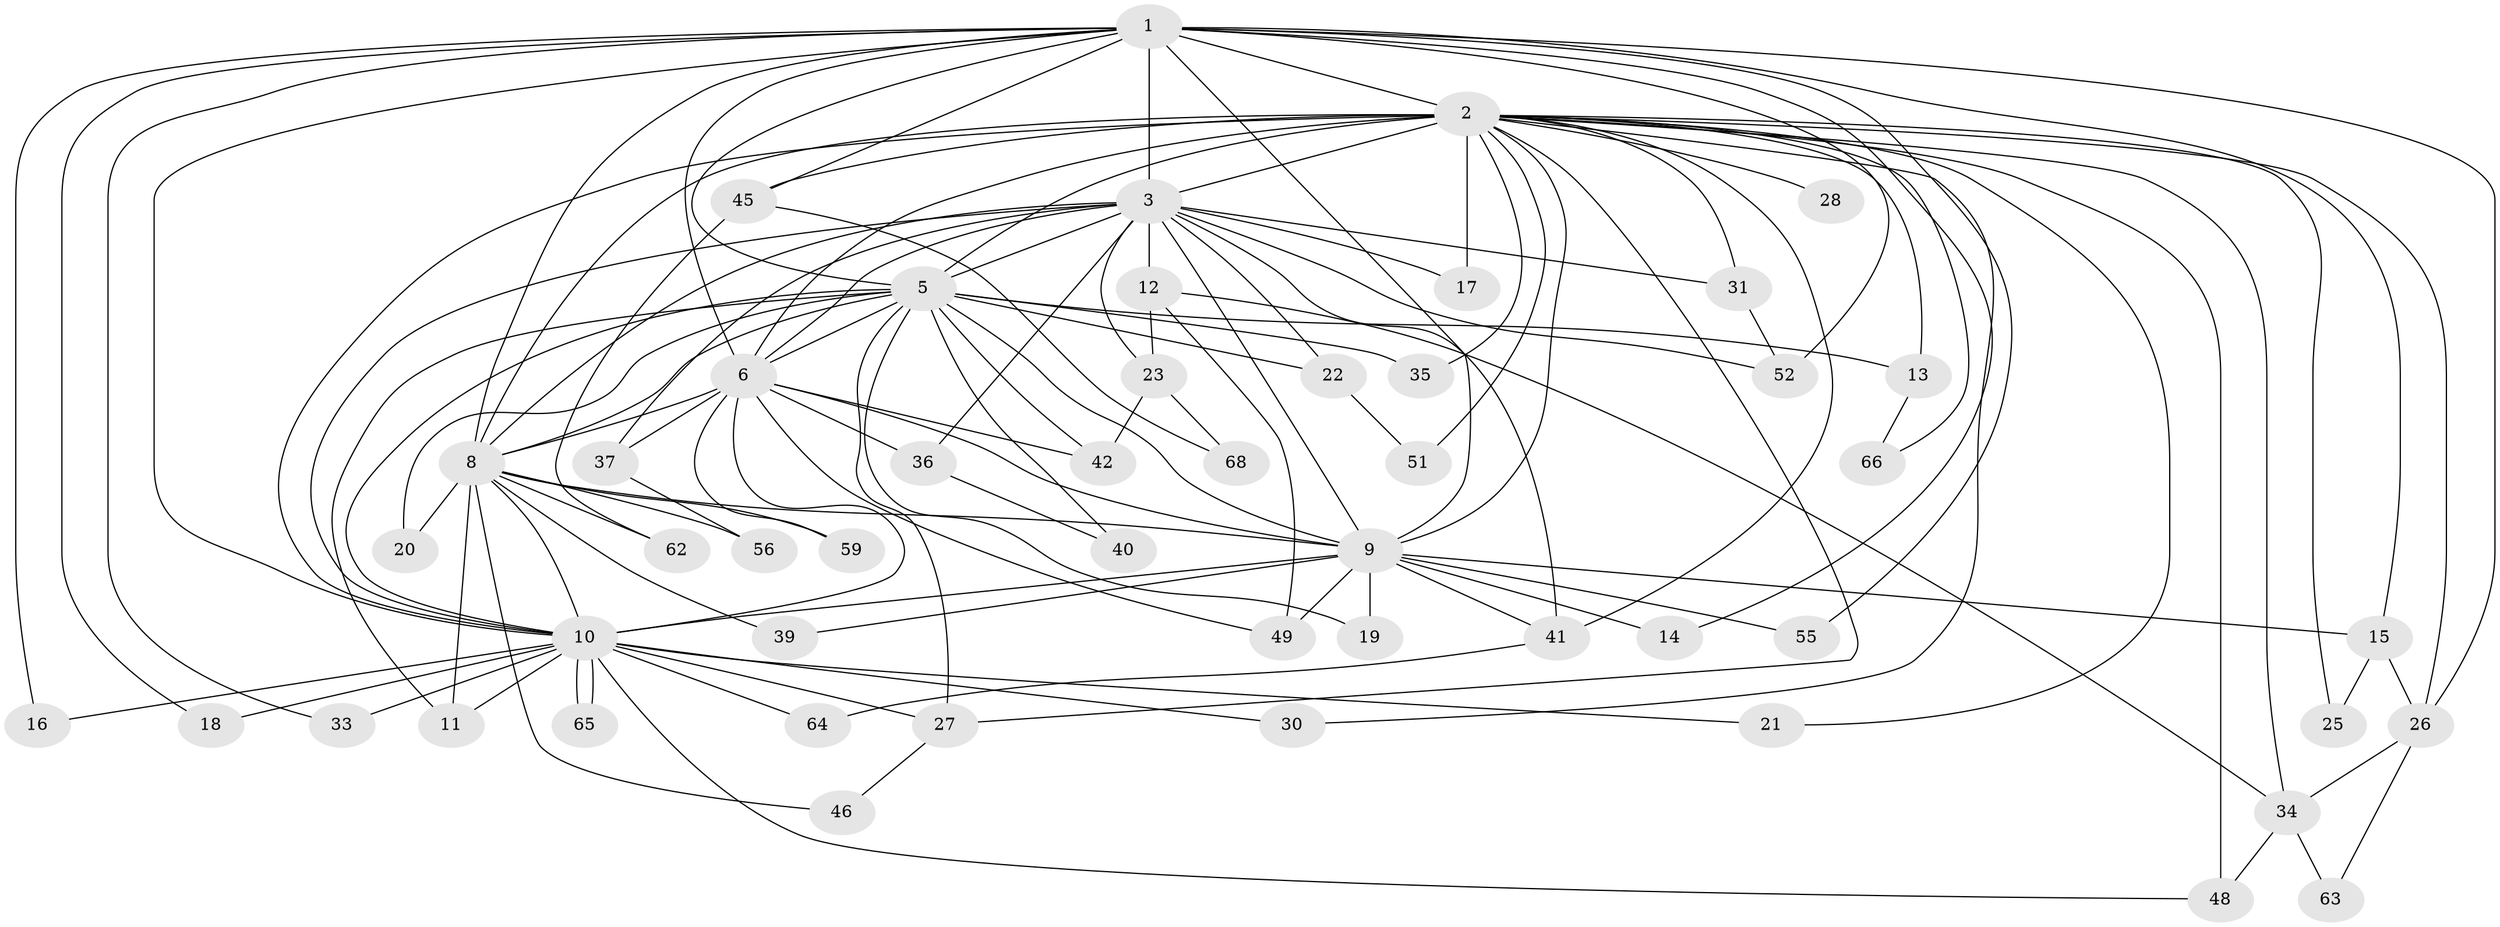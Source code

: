 // Generated by graph-tools (version 1.1) at 2025/23/03/03/25 07:23:42]
// undirected, 51 vertices, 121 edges
graph export_dot {
graph [start="1"]
  node [color=gray90,style=filled];
  1 [super="+24"];
  2 [super="+7"];
  3 [super="+4"];
  5 [super="+44"];
  6 [super="+61"];
  8 [super="+32"];
  9 [super="+67"];
  10 [super="+47"];
  11 [super="+57"];
  12;
  13 [super="+29"];
  14;
  15;
  16;
  17;
  18;
  19;
  20;
  21;
  22;
  23 [super="+58"];
  25 [super="+50"];
  26 [super="+53"];
  27 [super="+38"];
  28;
  30;
  31;
  33;
  34 [super="+60"];
  35;
  36;
  37;
  39;
  40;
  41 [super="+43"];
  42;
  45;
  46;
  48 [super="+54"];
  49;
  51;
  52 [super="+69"];
  55;
  56;
  59;
  62;
  63;
  64;
  65;
  66;
  68;
  1 -- 2 [weight=2];
  1 -- 3 [weight=2];
  1 -- 5;
  1 -- 6 [weight=2];
  1 -- 8;
  1 -- 9 [weight=2];
  1 -- 10;
  1 -- 14;
  1 -- 15;
  1 -- 16;
  1 -- 18;
  1 -- 26;
  1 -- 33;
  1 -- 45;
  1 -- 52;
  1 -- 55;
  2 -- 3 [weight=4];
  2 -- 5 [weight=2];
  2 -- 6 [weight=2];
  2 -- 8 [weight=3];
  2 -- 9 [weight=2];
  2 -- 10 [weight=3];
  2 -- 21;
  2 -- 25 [weight=2];
  2 -- 26;
  2 -- 27;
  2 -- 35;
  2 -- 66;
  2 -- 13;
  2 -- 17;
  2 -- 28;
  2 -- 30;
  2 -- 31;
  2 -- 34;
  2 -- 41;
  2 -- 45;
  2 -- 48;
  2 -- 51;
  3 -- 5 [weight=2];
  3 -- 6 [weight=2];
  3 -- 8 [weight=2];
  3 -- 9 [weight=2];
  3 -- 10 [weight=2];
  3 -- 12 [weight=2];
  3 -- 17;
  3 -- 22;
  3 -- 36;
  3 -- 37;
  3 -- 23;
  3 -- 31;
  3 -- 52;
  3 -- 41;
  5 -- 6;
  5 -- 8;
  5 -- 9 [weight=2];
  5 -- 10;
  5 -- 11;
  5 -- 13 [weight=2];
  5 -- 19;
  5 -- 20;
  5 -- 22;
  5 -- 27;
  5 -- 35;
  5 -- 40;
  5 -- 42;
  6 -- 8;
  6 -- 9;
  6 -- 10;
  6 -- 36;
  6 -- 37;
  6 -- 42;
  6 -- 59;
  6 -- 49;
  8 -- 9;
  8 -- 10;
  8 -- 11;
  8 -- 20;
  8 -- 39;
  8 -- 56;
  8 -- 59;
  8 -- 62;
  8 -- 46;
  9 -- 10;
  9 -- 14;
  9 -- 15;
  9 -- 19;
  9 -- 39;
  9 -- 41;
  9 -- 49;
  9 -- 55;
  10 -- 16;
  10 -- 18;
  10 -- 21;
  10 -- 30;
  10 -- 33;
  10 -- 64;
  10 -- 65;
  10 -- 65;
  10 -- 27;
  10 -- 11;
  10 -- 48;
  12 -- 23;
  12 -- 34;
  12 -- 49;
  13 -- 66;
  15 -- 25;
  15 -- 26;
  22 -- 51;
  23 -- 68;
  23 -- 42;
  26 -- 63;
  26 -- 34;
  27 -- 46;
  31 -- 52;
  34 -- 48;
  34 -- 63;
  36 -- 40;
  37 -- 56;
  41 -- 64;
  45 -- 62;
  45 -- 68;
}
